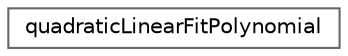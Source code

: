 digraph "Graphical Class Hierarchy"
{
 // LATEX_PDF_SIZE
  bgcolor="transparent";
  edge [fontname=Helvetica,fontsize=10,labelfontname=Helvetica,labelfontsize=10];
  node [fontname=Helvetica,fontsize=10,shape=box,height=0.2,width=0.4];
  rankdir="LR";
  Node0 [id="Node000000",label="quadraticLinearFitPolynomial",height=0.2,width=0.4,color="grey40", fillcolor="white", style="filled",URL="$classFoam_1_1quadraticLinearFitPolynomial.html",tooltip="Quadratic/linear polynomial for interpolation fitting: quadratic normal to the face,..."];
}
